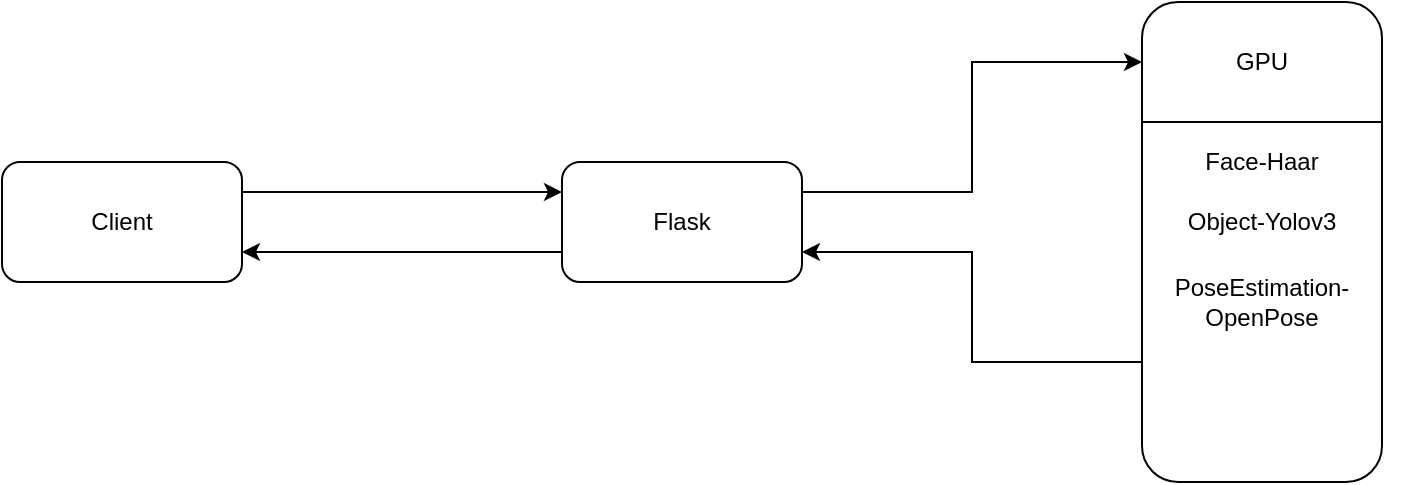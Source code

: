 <mxfile version="13.10.8" type="github">
  <diagram id="7dhG77_Q10vjQAKvfWMw" name="Page-1">
    <mxGraphModel dx="716" dy="426" grid="1" gridSize="10" guides="1" tooltips="1" connect="1" arrows="1" fold="1" page="1" pageScale="1" pageWidth="827" pageHeight="1169" math="0" shadow="0">
      <root>
        <mxCell id="0" />
        <mxCell id="1" parent="0" />
        <mxCell id="WyiyPVkX2-RSNoQSLLox-2" style="edgeStyle=orthogonalEdgeStyle;rounded=0;orthogonalLoop=1;jettySize=auto;html=1;exitX=1;exitY=0.25;exitDx=0;exitDy=0;entryX=0;entryY=0.25;entryDx=0;entryDy=0;" edge="1" parent="1" source="9NKGEl0jnILZwDAVQmjc-1" target="9NKGEl0jnILZwDAVQmjc-3">
          <mxGeometry relative="1" as="geometry" />
        </mxCell>
        <mxCell id="9NKGEl0jnILZwDAVQmjc-1" value="Client" style="rounded=1;whiteSpace=wrap;html=1;" parent="1" vertex="1">
          <mxGeometry x="80" y="200" width="120" height="60" as="geometry" />
        </mxCell>
        <mxCell id="WyiyPVkX2-RSNoQSLLox-9" style="edgeStyle=orthogonalEdgeStyle;rounded=0;orthogonalLoop=1;jettySize=auto;html=1;exitX=0;exitY=0.75;exitDx=0;exitDy=0;entryX=1;entryY=0.75;entryDx=0;entryDy=0;" edge="1" parent="1" source="9NKGEl0jnILZwDAVQmjc-2" target="9NKGEl0jnILZwDAVQmjc-3">
          <mxGeometry relative="1" as="geometry" />
        </mxCell>
        <mxCell id="9NKGEl0jnILZwDAVQmjc-2" value="" style="rounded=1;whiteSpace=wrap;html=1;" parent="1" vertex="1">
          <mxGeometry x="650" y="120" width="120" height="240" as="geometry" />
        </mxCell>
        <mxCell id="WyiyPVkX2-RSNoQSLLox-3" style="edgeStyle=orthogonalEdgeStyle;rounded=0;orthogonalLoop=1;jettySize=auto;html=1;exitX=0;exitY=0.75;exitDx=0;exitDy=0;entryX=1;entryY=0.75;entryDx=0;entryDy=0;" edge="1" parent="1" source="9NKGEl0jnILZwDAVQmjc-3" target="9NKGEl0jnILZwDAVQmjc-1">
          <mxGeometry relative="1" as="geometry" />
        </mxCell>
        <mxCell id="WyiyPVkX2-RSNoQSLLox-10" style="edgeStyle=orthogonalEdgeStyle;rounded=0;orthogonalLoop=1;jettySize=auto;html=1;exitX=1;exitY=0.25;exitDx=0;exitDy=0;entryX=0;entryY=0.125;entryDx=0;entryDy=0;entryPerimeter=0;" edge="1" parent="1" source="9NKGEl0jnILZwDAVQmjc-3" target="9NKGEl0jnILZwDAVQmjc-2">
          <mxGeometry relative="1" as="geometry" />
        </mxCell>
        <mxCell id="9NKGEl0jnILZwDAVQmjc-3" value="Flask" style="rounded=1;whiteSpace=wrap;html=1;" parent="1" vertex="1">
          <mxGeometry x="360" y="200" width="120" height="60" as="geometry" />
        </mxCell>
        <mxCell id="9NKGEl0jnILZwDAVQmjc-9" value="Face-Haar" style="text;html=1;strokeColor=none;fillColor=none;align=center;verticalAlign=middle;whiteSpace=wrap;rounded=0;" parent="1" vertex="1">
          <mxGeometry x="680" y="190" width="60" height="20" as="geometry" />
        </mxCell>
        <mxCell id="9NKGEl0jnILZwDAVQmjc-10" value="Object-Yolov3" style="text;html=1;strokeColor=none;fillColor=none;align=center;verticalAlign=middle;whiteSpace=wrap;rounded=0;" parent="1" vertex="1">
          <mxGeometry x="650" y="220" width="120" height="20" as="geometry" />
        </mxCell>
        <mxCell id="9NKGEl0jnILZwDAVQmjc-11" value="PoseEstimation-&lt;br&gt;OpenPose" style="text;html=1;strokeColor=none;fillColor=none;align=center;verticalAlign=middle;whiteSpace=wrap;rounded=0;" parent="1" vertex="1">
          <mxGeometry x="640" y="260" width="140" height="20" as="geometry" />
        </mxCell>
        <mxCell id="9NKGEl0jnILZwDAVQmjc-12" value="GPU" style="text;html=1;strokeColor=none;fillColor=none;align=center;verticalAlign=middle;whiteSpace=wrap;rounded=0;" parent="1" vertex="1">
          <mxGeometry x="690" y="140" width="40" height="20" as="geometry" />
        </mxCell>
        <mxCell id="9NKGEl0jnILZwDAVQmjc-14" value="" style="endArrow=none;html=1;exitX=0;exitY=0.25;exitDx=0;exitDy=0;entryX=1;entryY=0.25;entryDx=0;entryDy=0;" parent="1" source="9NKGEl0jnILZwDAVQmjc-2" target="9NKGEl0jnILZwDAVQmjc-2" edge="1">
          <mxGeometry width="50" height="50" relative="1" as="geometry">
            <mxPoint x="620" y="290" as="sourcePoint" />
            <mxPoint x="670" y="240" as="targetPoint" />
          </mxGeometry>
        </mxCell>
      </root>
    </mxGraphModel>
  </diagram>
</mxfile>
